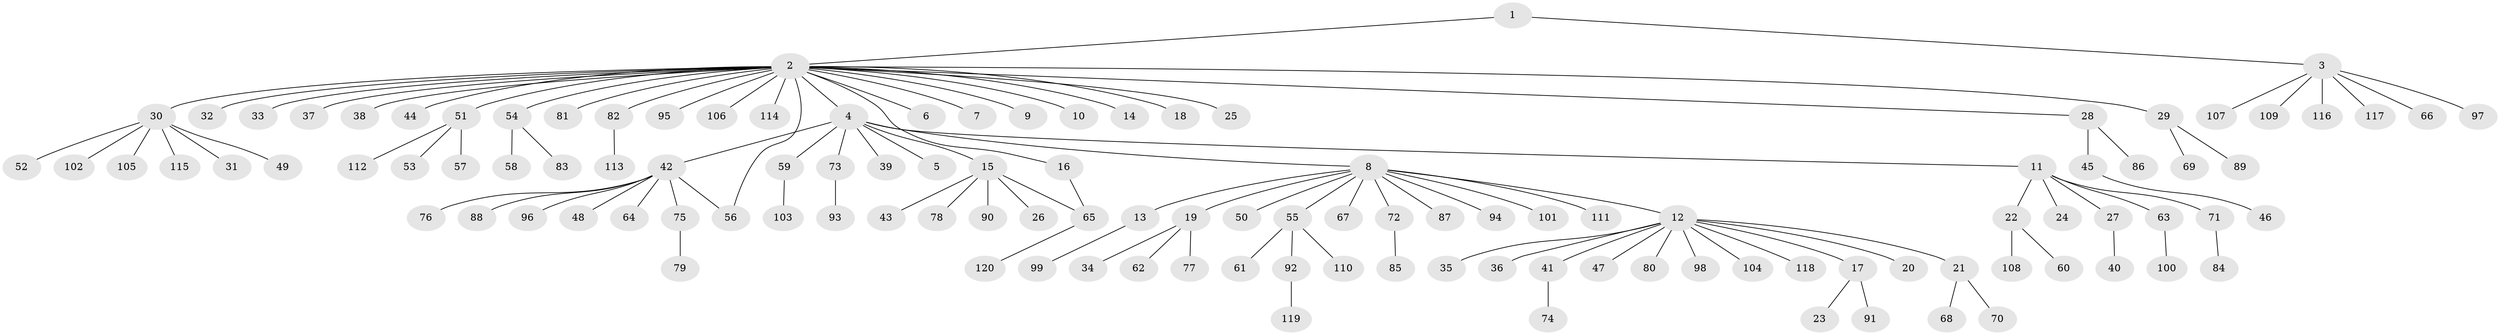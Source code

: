 // Generated by graph-tools (version 1.1) at 2025/01/03/09/25 03:01:41]
// undirected, 120 vertices, 121 edges
graph export_dot {
graph [start="1"]
  node [color=gray90,style=filled];
  1;
  2;
  3;
  4;
  5;
  6;
  7;
  8;
  9;
  10;
  11;
  12;
  13;
  14;
  15;
  16;
  17;
  18;
  19;
  20;
  21;
  22;
  23;
  24;
  25;
  26;
  27;
  28;
  29;
  30;
  31;
  32;
  33;
  34;
  35;
  36;
  37;
  38;
  39;
  40;
  41;
  42;
  43;
  44;
  45;
  46;
  47;
  48;
  49;
  50;
  51;
  52;
  53;
  54;
  55;
  56;
  57;
  58;
  59;
  60;
  61;
  62;
  63;
  64;
  65;
  66;
  67;
  68;
  69;
  70;
  71;
  72;
  73;
  74;
  75;
  76;
  77;
  78;
  79;
  80;
  81;
  82;
  83;
  84;
  85;
  86;
  87;
  88;
  89;
  90;
  91;
  92;
  93;
  94;
  95;
  96;
  97;
  98;
  99;
  100;
  101;
  102;
  103;
  104;
  105;
  106;
  107;
  108;
  109;
  110;
  111;
  112;
  113;
  114;
  115;
  116;
  117;
  118;
  119;
  120;
  1 -- 2;
  1 -- 3;
  2 -- 4;
  2 -- 6;
  2 -- 7;
  2 -- 9;
  2 -- 10;
  2 -- 14;
  2 -- 16;
  2 -- 18;
  2 -- 25;
  2 -- 28;
  2 -- 29;
  2 -- 30;
  2 -- 32;
  2 -- 33;
  2 -- 37;
  2 -- 38;
  2 -- 44;
  2 -- 51;
  2 -- 54;
  2 -- 56;
  2 -- 81;
  2 -- 82;
  2 -- 95;
  2 -- 106;
  2 -- 114;
  3 -- 66;
  3 -- 97;
  3 -- 107;
  3 -- 109;
  3 -- 116;
  3 -- 117;
  4 -- 5;
  4 -- 8;
  4 -- 11;
  4 -- 15;
  4 -- 39;
  4 -- 42;
  4 -- 59;
  4 -- 73;
  8 -- 12;
  8 -- 13;
  8 -- 19;
  8 -- 50;
  8 -- 55;
  8 -- 67;
  8 -- 72;
  8 -- 87;
  8 -- 94;
  8 -- 101;
  8 -- 111;
  11 -- 22;
  11 -- 24;
  11 -- 27;
  11 -- 63;
  11 -- 71;
  12 -- 17;
  12 -- 20;
  12 -- 21;
  12 -- 35;
  12 -- 36;
  12 -- 41;
  12 -- 47;
  12 -- 80;
  12 -- 98;
  12 -- 104;
  12 -- 118;
  13 -- 99;
  15 -- 26;
  15 -- 43;
  15 -- 65;
  15 -- 78;
  15 -- 90;
  16 -- 65;
  17 -- 23;
  17 -- 91;
  19 -- 34;
  19 -- 62;
  19 -- 77;
  21 -- 68;
  21 -- 70;
  22 -- 60;
  22 -- 108;
  27 -- 40;
  28 -- 45;
  28 -- 86;
  29 -- 69;
  29 -- 89;
  30 -- 31;
  30 -- 49;
  30 -- 52;
  30 -- 102;
  30 -- 105;
  30 -- 115;
  41 -- 74;
  42 -- 48;
  42 -- 56;
  42 -- 64;
  42 -- 75;
  42 -- 76;
  42 -- 88;
  42 -- 96;
  45 -- 46;
  51 -- 53;
  51 -- 57;
  51 -- 112;
  54 -- 58;
  54 -- 83;
  55 -- 61;
  55 -- 92;
  55 -- 110;
  59 -- 103;
  63 -- 100;
  65 -- 120;
  71 -- 84;
  72 -- 85;
  73 -- 93;
  75 -- 79;
  82 -- 113;
  92 -- 119;
}
